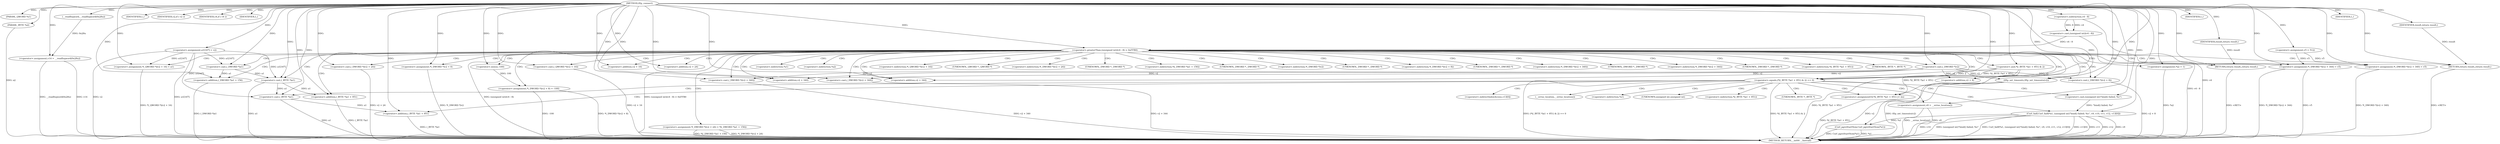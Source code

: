 digraph tftp_connect {  
"1000114" [label = "(METHOD,tftp_connect)" ]
"1000267" [label = "(METHOD_RETURN,__int64 __fastcall)" ]
"1000115" [label = "(PARAM,_QWORD *a1)" ]
"1000116" [label = "(PARAM,_BYTE *a2)" ]
"1000131" [label = "(<operator>.assignment,v14 = __readfsqword(0x28u))" ]
"1000133" [label = "(__readfsqword,__readfsqword(0x28u))" ]
"1000135" [label = "(<operator>.assignment,a1[167] = v2)" ]
"1000140" [label = "(IDENTIFIER,L,)" ]
"1000142" [label = "(IDENTIFIER,v2,if ( v2 ))" ]
"1000145" [label = "(IDENTIFIER,v4,if ( v4 ))" ]
"1000147" [label = "(IDENTIFIER,L,)" ]
"1000149" [label = "(<operator>.greaterThan,(unsigned int)(v4 - 8) > 0xFFB0)" ]
"1000150" [label = "(<operator>.cast,(unsigned int)(v4 - 8))" ]
"1000152" [label = "(<operator>.subtraction,v4 - 8)" ]
"1000156" [label = "(RETURN,return result;,return result;)" ]
"1000157" [label = "(IDENTIFIER,result,return result;)" ]
"1000160" [label = "(<operator>.assignment,v5 = 512)" ]
"1000165" [label = "(<operator>.assignment,*(_QWORD *)(v2 + 16) = a1)" ]
"1000167" [label = "(<operator>.cast,(_QWORD *)(v2 + 16))" ]
"1000169" [label = "(<operator>.addition,v2 + 16)" ]
"1000173" [label = "(<operator>.assignment,*(_DWORD *)(v2 + 24) = *((_DWORD *)a1 + 156))" ]
"1000175" [label = "(<operator>.cast,(_DWORD *)(v2 + 24))" ]
"1000177" [label = "(<operator>.addition,v2 + 24)" ]
"1000181" [label = "(<operator>.addition,(_DWORD *)a1 + 156)" ]
"1000182" [label = "(<operator>.cast,(_DWORD *)a1)" ]
"1000186" [label = "(<operator>.assignment,*(_DWORD *)v2 = 0)" ]
"1000188" [label = "(<operator>.cast,(_DWORD *)v2)" ]
"1000192" [label = "(<operator>.assignment,*(_DWORD *)(v2 + 8) = -100)" ]
"1000194" [label = "(<operator>.cast,(_DWORD *)(v2 + 8))" ]
"1000196" [label = "(<operator>.addition,v2 + 8)" ]
"1000199" [label = "(<operator>.minus,-100)" ]
"1000201" [label = "(<operator>.assignment,*(_DWORD *)(v2 + 340) = v5)" ]
"1000203" [label = "(<operator>.cast,(_DWORD *)(v2 + 340))" ]
"1000205" [label = "(<operator>.addition,v2 + 340)" ]
"1000209" [label = "(<operator>.assignment,*(_DWORD *)(v2 + 344) = v5)" ]
"1000211" [label = "(<operator>.cast,(_DWORD *)(v2 + 344))" ]
"1000213" [label = "(<operator>.addition,v2 + 344)" ]
"1000217" [label = "(tftp_set_timeouts,tftp_set_timeouts(v2))" ]
"1000220" [label = "(<operator>.equals,(*((_BYTE *)a1 + 951) & 2) == 0)" ]
"1000221" [label = "(<operator>.and,*((_BYTE *)a1 + 951) & 2)" ]
"1000223" [label = "(<operator>.addition,(_BYTE *)a1 + 951)" ]
"1000224" [label = "(<operator>.cast,(_BYTE *)a1)" ]
"1000232" [label = "(<operator>.assignment,v8 = __errno_location())" ]
"1000235" [label = "(Curl_failf,Curl_failf(*a1, (unsigned int)\"bind() failed; %s\", v9, v10, v11, v12, v13[0]))" ]
"1000238" [label = "(<operator>.cast,(unsigned int)\"bind() failed; %s\")" ]
"1000248" [label = "(IDENTIFIER,L,)" ]
"1000249" [label = "(<operators>.assignmentOr,*((_BYTE *)a1 + 951) |= 2u)" ]
"1000251" [label = "(<operator>.addition,(_BYTE *)a1 + 951)" ]
"1000252" [label = "(<operator>.cast,(_BYTE *)a1)" ]
"1000257" [label = "(Curl_pgrsStartNow,Curl_pgrsStartNow(*a1))" ]
"1000260" [label = "(<operator>.assignment,*a2 = 1)" ]
"1000264" [label = "(IDENTIFIER,L,)" ]
"1000265" [label = "(RETURN,return result;,return result;)" ]
"1000266" [label = "(IDENTIFIER,result,return result;)" ]
"1000166" [label = "(<operator>.indirection,*(_QWORD *)(v2 + 16))" ]
"1000168" [label = "(UNKNOWN,_QWORD *,_QWORD *)" ]
"1000174" [label = "(<operator>.indirection,*(_DWORD *)(v2 + 24))" ]
"1000176" [label = "(UNKNOWN,_DWORD *,_DWORD *)" ]
"1000180" [label = "(<operator>.indirection,*((_DWORD *)a1 + 156))" ]
"1000183" [label = "(UNKNOWN,_DWORD *,_DWORD *)" ]
"1000187" [label = "(<operator>.indirection,*(_DWORD *)v2)" ]
"1000189" [label = "(UNKNOWN,_DWORD *,_DWORD *)" ]
"1000193" [label = "(<operator>.indirection,*(_DWORD *)(v2 + 8))" ]
"1000195" [label = "(UNKNOWN,_DWORD *,_DWORD *)" ]
"1000202" [label = "(<operator>.indirection,*(_DWORD *)(v2 + 340))" ]
"1000204" [label = "(UNKNOWN,_DWORD *,_DWORD *)" ]
"1000210" [label = "(<operator>.indirection,*(_DWORD *)(v2 + 344))" ]
"1000212" [label = "(UNKNOWN,_DWORD *,_DWORD *)" ]
"1000222" [label = "(<operator>.indirection,*((_BYTE *)a1 + 951))" ]
"1000225" [label = "(UNKNOWN,_BYTE *,_BYTE *)" ]
"1000234" [label = "(__errno_location,__errno_location())" ]
"1000236" [label = "(<operator>.indirection,*a1)" ]
"1000239" [label = "(UNKNOWN,unsigned int,unsigned int)" ]
"1000245" [label = "(<operator>.indirectIndexAccess,v13[0])" ]
"1000250" [label = "(<operator>.indirection,*((_BYTE *)a1 + 951))" ]
"1000253" [label = "(UNKNOWN,_BYTE *,_BYTE *)" ]
"1000258" [label = "(<operator>.indirection,*a1)" ]
"1000261" [label = "(<operator>.indirection,*a2)" ]
  "1000156" -> "1000267"  [ label = "DDG: <RET>"] 
  "1000265" -> "1000267"  [ label = "DDG: <RET>"] 
  "1000203" -> "1000267"  [ label = "DDG: v2 + 340"] 
  "1000220" -> "1000267"  [ label = "DDG: (*((_BYTE *)a1 + 951) & 2) == 0"] 
  "1000116" -> "1000267"  [ label = "DDG: a2"] 
  "1000186" -> "1000267"  [ label = "DDG: *(_DWORD *)v2"] 
  "1000235" -> "1000267"  [ label = "DDG: v13[0]"] 
  "1000135" -> "1000267"  [ label = "DDG: a1[167]"] 
  "1000235" -> "1000267"  [ label = "DDG: v11"] 
  "1000217" -> "1000267"  [ label = "DDG: v2"] 
  "1000192" -> "1000267"  [ label = "DDG: -100"] 
  "1000135" -> "1000267"  [ label = "DDG: v2"] 
  "1000165" -> "1000267"  [ label = "DDG: *(_QWORD *)(v2 + 16)"] 
  "1000235" -> "1000267"  [ label = "DDG: v12"] 
  "1000173" -> "1000267"  [ label = "DDG: *(_DWORD *)(v2 + 24)"] 
  "1000232" -> "1000267"  [ label = "DDG: v8"] 
  "1000257" -> "1000267"  [ label = "DDG: *a1"] 
  "1000211" -> "1000267"  [ label = "DDG: v2 + 344"] 
  "1000217" -> "1000267"  [ label = "DDG: tftp_set_timeouts(v2)"] 
  "1000220" -> "1000267"  [ label = "DDG: *((_BYTE *)a1 + 951) & 2"] 
  "1000150" -> "1000267"  [ label = "DDG: v4 - 8"] 
  "1000232" -> "1000267"  [ label = "DDG: __errno_location()"] 
  "1000152" -> "1000267"  [ label = "DDG: v4"] 
  "1000224" -> "1000267"  [ label = "DDG: a1"] 
  "1000235" -> "1000267"  [ label = "DDG: v9"] 
  "1000249" -> "1000267"  [ label = "DDG: *((_BYTE *)a1 + 951)"] 
  "1000131" -> "1000267"  [ label = "DDG: __readfsqword(0x28u)"] 
  "1000223" -> "1000267"  [ label = "DDG: (_BYTE *)a1"] 
  "1000149" -> "1000267"  [ label = "DDG: (unsigned int)(v4 - 8)"] 
  "1000149" -> "1000267"  [ label = "DDG: (unsigned int)(v4 - 8) > 0xFFB0"] 
  "1000173" -> "1000267"  [ label = "DDG: *((_DWORD *)a1 + 156)"] 
  "1000181" -> "1000267"  [ label = "DDG: (_DWORD *)a1"] 
  "1000221" -> "1000267"  [ label = "DDG: *((_BYTE *)a1 + 951)"] 
  "1000192" -> "1000267"  [ label = "DDG: *(_DWORD *)(v2 + 8)"] 
  "1000260" -> "1000267"  [ label = "DDG: *a2"] 
  "1000251" -> "1000267"  [ label = "DDG: (_BYTE *)a1"] 
  "1000257" -> "1000267"  [ label = "DDG: Curl_pgrsStartNow(*a1)"] 
  "1000175" -> "1000267"  [ label = "DDG: v2 + 24"] 
  "1000235" -> "1000267"  [ label = "DDG: v10"] 
  "1000194" -> "1000267"  [ label = "DDG: v2 + 8"] 
  "1000167" -> "1000267"  [ label = "DDG: v2 + 16"] 
  "1000209" -> "1000267"  [ label = "DDG: v5"] 
  "1000209" -> "1000267"  [ label = "DDG: *(_DWORD *)(v2 + 344)"] 
  "1000235" -> "1000267"  [ label = "DDG: (unsigned int)\"bind() failed; %s\""] 
  "1000252" -> "1000267"  [ label = "DDG: a1"] 
  "1000201" -> "1000267"  [ label = "DDG: *(_DWORD *)(v2 + 340)"] 
  "1000235" -> "1000267"  [ label = "DDG: Curl_failf(*a1, (unsigned int)\"bind() failed; %s\", v9, v10, v11, v12, v13[0])"] 
  "1000131" -> "1000267"  [ label = "DDG: v14"] 
  "1000114" -> "1000115"  [ label = "DDG: "] 
  "1000114" -> "1000116"  [ label = "DDG: "] 
  "1000133" -> "1000131"  [ label = "DDG: 0x28u"] 
  "1000114" -> "1000131"  [ label = "DDG: "] 
  "1000114" -> "1000133"  [ label = "DDG: "] 
  "1000114" -> "1000135"  [ label = "DDG: "] 
  "1000114" -> "1000140"  [ label = "DDG: "] 
  "1000114" -> "1000142"  [ label = "DDG: "] 
  "1000114" -> "1000145"  [ label = "DDG: "] 
  "1000114" -> "1000147"  [ label = "DDG: "] 
  "1000150" -> "1000149"  [ label = "DDG: v4 - 8"] 
  "1000152" -> "1000150"  [ label = "DDG: v4"] 
  "1000152" -> "1000150"  [ label = "DDG: 8"] 
  "1000114" -> "1000152"  [ label = "DDG: "] 
  "1000114" -> "1000149"  [ label = "DDG: "] 
  "1000157" -> "1000156"  [ label = "DDG: result"] 
  "1000114" -> "1000156"  [ label = "DDG: "] 
  "1000114" -> "1000157"  [ label = "DDG: "] 
  "1000114" -> "1000160"  [ label = "DDG: "] 
  "1000135" -> "1000165"  [ label = "DDG: a1[167]"] 
  "1000114" -> "1000165"  [ label = "DDG: "] 
  "1000114" -> "1000167"  [ label = "DDG: "] 
  "1000114" -> "1000169"  [ label = "DDG: "] 
  "1000114" -> "1000175"  [ label = "DDG: "] 
  "1000114" -> "1000177"  [ label = "DDG: "] 
  "1000182" -> "1000181"  [ label = "DDG: a1"] 
  "1000135" -> "1000182"  [ label = "DDG: a1[167]"] 
  "1000114" -> "1000182"  [ label = "DDG: "] 
  "1000114" -> "1000181"  [ label = "DDG: "] 
  "1000114" -> "1000186"  [ label = "DDG: "] 
  "1000114" -> "1000188"  [ label = "DDG: "] 
  "1000199" -> "1000192"  [ label = "DDG: 100"] 
  "1000188" -> "1000194"  [ label = "DDG: v2"] 
  "1000114" -> "1000194"  [ label = "DDG: "] 
  "1000188" -> "1000196"  [ label = "DDG: v2"] 
  "1000114" -> "1000196"  [ label = "DDG: "] 
  "1000114" -> "1000199"  [ label = "DDG: "] 
  "1000160" -> "1000201"  [ label = "DDG: v5"] 
  "1000114" -> "1000201"  [ label = "DDG: "] 
  "1000114" -> "1000203"  [ label = "DDG: "] 
  "1000188" -> "1000203"  [ label = "DDG: v2"] 
  "1000114" -> "1000205"  [ label = "DDG: "] 
  "1000188" -> "1000205"  [ label = "DDG: v2"] 
  "1000114" -> "1000209"  [ label = "DDG: "] 
  "1000160" -> "1000209"  [ label = "DDG: v5"] 
  "1000114" -> "1000211"  [ label = "DDG: "] 
  "1000188" -> "1000211"  [ label = "DDG: v2"] 
  "1000114" -> "1000213"  [ label = "DDG: "] 
  "1000188" -> "1000213"  [ label = "DDG: v2"] 
  "1000114" -> "1000217"  [ label = "DDG: "] 
  "1000188" -> "1000217"  [ label = "DDG: v2"] 
  "1000221" -> "1000220"  [ label = "DDG: *((_BYTE *)a1 + 951)"] 
  "1000221" -> "1000220"  [ label = "DDG: 2"] 
  "1000224" -> "1000223"  [ label = "DDG: a1"] 
  "1000135" -> "1000224"  [ label = "DDG: a1[167]"] 
  "1000182" -> "1000224"  [ label = "DDG: a1"] 
  "1000114" -> "1000224"  [ label = "DDG: "] 
  "1000114" -> "1000223"  [ label = "DDG: "] 
  "1000114" -> "1000221"  [ label = "DDG: "] 
  "1000114" -> "1000220"  [ label = "DDG: "] 
  "1000114" -> "1000232"  [ label = "DDG: "] 
  "1000238" -> "1000235"  [ label = "DDG: \"bind() failed; %s\""] 
  "1000114" -> "1000238"  [ label = "DDG: "] 
  "1000114" -> "1000235"  [ label = "DDG: "] 
  "1000114" -> "1000248"  [ label = "DDG: "] 
  "1000114" -> "1000249"  [ label = "DDG: "] 
  "1000221" -> "1000249"  [ label = "DDG: *((_BYTE *)a1 + 951)"] 
  "1000252" -> "1000251"  [ label = "DDG: a1"] 
  "1000135" -> "1000252"  [ label = "DDG: a1[167]"] 
  "1000224" -> "1000252"  [ label = "DDG: a1"] 
  "1000114" -> "1000252"  [ label = "DDG: "] 
  "1000114" -> "1000251"  [ label = "DDG: "] 
  "1000235" -> "1000257"  [ label = "DDG: *a1"] 
  "1000114" -> "1000260"  [ label = "DDG: "] 
  "1000114" -> "1000264"  [ label = "DDG: "] 
  "1000266" -> "1000265"  [ label = "DDG: result"] 
  "1000114" -> "1000265"  [ label = "DDG: "] 
  "1000114" -> "1000266"  [ label = "DDG: "] 
  "1000149" -> "1000176"  [ label = "CDG: "] 
  "1000149" -> "1000175"  [ label = "CDG: "] 
  "1000149" -> "1000174"  [ label = "CDG: "] 
  "1000149" -> "1000173"  [ label = "CDG: "] 
  "1000149" -> "1000169"  [ label = "CDG: "] 
  "1000149" -> "1000168"  [ label = "CDG: "] 
  "1000149" -> "1000167"  [ label = "CDG: "] 
  "1000149" -> "1000166"  [ label = "CDG: "] 
  "1000149" -> "1000165"  [ label = "CDG: "] 
  "1000149" -> "1000192"  [ label = "CDG: "] 
  "1000149" -> "1000189"  [ label = "CDG: "] 
  "1000149" -> "1000188"  [ label = "CDG: "] 
  "1000149" -> "1000187"  [ label = "CDG: "] 
  "1000149" -> "1000186"  [ label = "CDG: "] 
  "1000149" -> "1000183"  [ label = "CDG: "] 
  "1000149" -> "1000182"  [ label = "CDG: "] 
  "1000149" -> "1000181"  [ label = "CDG: "] 
  "1000149" -> "1000180"  [ label = "CDG: "] 
  "1000149" -> "1000177"  [ label = "CDG: "] 
  "1000149" -> "1000205"  [ label = "CDG: "] 
  "1000149" -> "1000204"  [ label = "CDG: "] 
  "1000149" -> "1000203"  [ label = "CDG: "] 
  "1000149" -> "1000202"  [ label = "CDG: "] 
  "1000149" -> "1000201"  [ label = "CDG: "] 
  "1000149" -> "1000199"  [ label = "CDG: "] 
  "1000149" -> "1000196"  [ label = "CDG: "] 
  "1000149" -> "1000195"  [ label = "CDG: "] 
  "1000149" -> "1000194"  [ label = "CDG: "] 
  "1000149" -> "1000193"  [ label = "CDG: "] 
  "1000149" -> "1000224"  [ label = "CDG: "] 
  "1000149" -> "1000223"  [ label = "CDG: "] 
  "1000149" -> "1000222"  [ label = "CDG: "] 
  "1000149" -> "1000221"  [ label = "CDG: "] 
  "1000149" -> "1000220"  [ label = "CDG: "] 
  "1000149" -> "1000217"  [ label = "CDG: "] 
  "1000149" -> "1000213"  [ label = "CDG: "] 
  "1000149" -> "1000212"  [ label = "CDG: "] 
  "1000149" -> "1000211"  [ label = "CDG: "] 
  "1000149" -> "1000210"  [ label = "CDG: "] 
  "1000149" -> "1000209"  [ label = "CDG: "] 
  "1000149" -> "1000225"  [ label = "CDG: "] 
  "1000149" -> "1000265"  [ label = "CDG: "] 
  "1000149" -> "1000261"  [ label = "CDG: "] 
  "1000149" -> "1000260"  [ label = "CDG: "] 
  "1000149" -> "1000258"  [ label = "CDG: "] 
  "1000149" -> "1000257"  [ label = "CDG: "] 
  "1000149" -> "1000156"  [ label = "CDG: "] 
  "1000220" -> "1000239"  [ label = "CDG: "] 
  "1000220" -> "1000238"  [ label = "CDG: "] 
  "1000220" -> "1000236"  [ label = "CDG: "] 
  "1000220" -> "1000235"  [ label = "CDG: "] 
  "1000220" -> "1000234"  [ label = "CDG: "] 
  "1000220" -> "1000232"  [ label = "CDG: "] 
  "1000220" -> "1000253"  [ label = "CDG: "] 
  "1000220" -> "1000252"  [ label = "CDG: "] 
  "1000220" -> "1000251"  [ label = "CDG: "] 
  "1000220" -> "1000250"  [ label = "CDG: "] 
  "1000220" -> "1000249"  [ label = "CDG: "] 
  "1000220" -> "1000245"  [ label = "CDG: "] 
}
